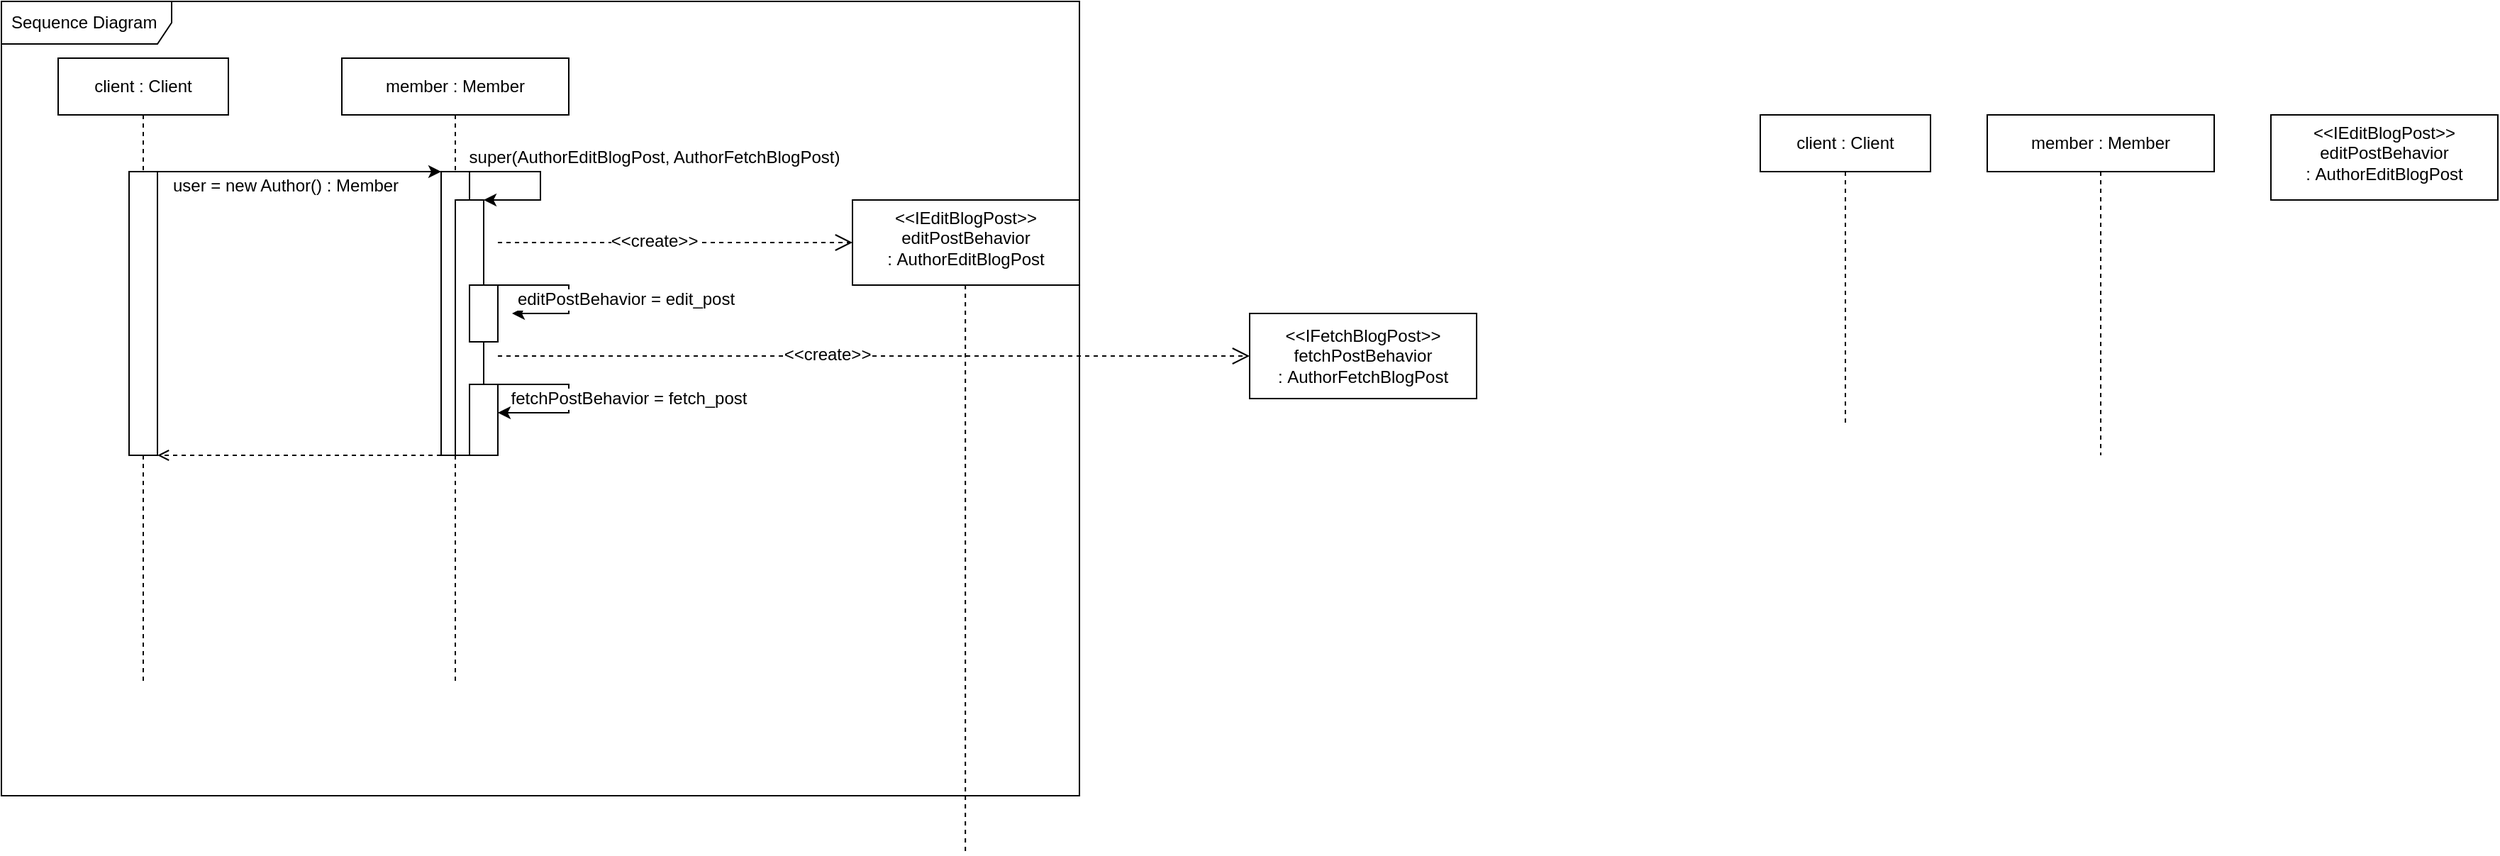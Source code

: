 <mxfile version="15.4.0" type="device"><diagram id="meEq63aQdddgr-qzLDVM" name="Sequence Diagram"><mxGraphModel dx="3355" dy="2108" grid="1" gridSize="10" guides="1" tooltips="1" connect="1" arrows="1" fold="1" page="1" pageScale="1" pageWidth="850" pageHeight="1100" math="0" shadow="0"><root><mxCell id="HGWOhh141RauU3ivOmNG-0"/><mxCell id="HGWOhh141RauU3ivOmNG-1" style="" parent="HGWOhh141RauU3ivOmNG-0"/><mxCell id="zS99f2Io78jwhFGjfong-0" value="Sequence Diagram" style="shape=umlFrame;whiteSpace=wrap;html=1;width=120;height=30;boundedLbl=1;verticalAlign=middle;align=left;spacingLeft=5;fontSize=12;fillColor=default;" vertex="1" parent="HGWOhh141RauU3ivOmNG-1"><mxGeometry x="40" y="40" width="760" height="560" as="geometry"/></mxCell><mxCell id="zS99f2Io78jwhFGjfong-4" value="Actors" style="" parent="HGWOhh141RauU3ivOmNG-0"/><mxCell id="zS99f2Io78jwhFGjfong-5" value="client : Client" style="rounded=0;whiteSpace=wrap;html=1;" vertex="1" parent="zS99f2Io78jwhFGjfong-4"><mxGeometry x="80" y="80" width="120" height="40" as="geometry"/></mxCell><mxCell id="zS99f2Io78jwhFGjfong-6" style="rounded=0;orthogonalLoop=1;jettySize=auto;html=1;endArrow=none;endFill=0;dashed=1;exitX=0.5;exitY=1;exitDx=0;exitDy=0;" edge="1" parent="zS99f2Io78jwhFGjfong-4" source="zS99f2Io78jwhFGjfong-5"><mxGeometry x="79.5" y="80" as="geometry"><mxPoint x="140" y="520.333" as="targetPoint"/><mxPoint x="140" y="140" as="sourcePoint"/></mxGeometry></mxCell><mxCell id="zS99f2Io78jwhFGjfong-7" value="member : Member" style="rounded=0;whiteSpace=wrap;html=1;" vertex="1" parent="zS99f2Io78jwhFGjfong-4"><mxGeometry x="280" y="80" width="160" height="40" as="geometry"/></mxCell><mxCell id="zS99f2Io78jwhFGjfong-8" style="rounded=0;orthogonalLoop=1;jettySize=auto;html=1;endArrow=none;endFill=0;dashed=1;exitX=0.5;exitY=1;exitDx=0;exitDy=0;" edge="1" source="zS99f2Io78jwhFGjfong-7" parent="zS99f2Io78jwhFGjfong-4"><mxGeometry x="279.5" y="80" as="geometry"><mxPoint x="360" y="520" as="targetPoint"/><mxPoint x="340" y="140" as="sourcePoint"/></mxGeometry></mxCell><mxCell id="zS99f2Io78jwhFGjfong-16" value="&amp;lt;&amp;lt;IEditBlogPost&amp;gt;&amp;gt;&lt;br&gt;editPostBehavior :&amp;nbsp;&lt;span style=&quot;background-color: rgb(255 , 255 , 255)&quot;&gt;AuthorEditBlogPost&lt;/span&gt;&lt;br&gt;&amp;nbsp;" style="rounded=0;whiteSpace=wrap;html=1;spacingTop=7;" vertex="1" parent="zS99f2Io78jwhFGjfong-4"><mxGeometry x="640" y="180" width="160" height="60" as="geometry"/></mxCell><mxCell id="zS99f2Io78jwhFGjfong-17" style="edgeStyle=none;rounded=0;orthogonalLoop=1;jettySize=auto;html=1;entryX=0;entryY=0.5;entryDx=0;entryDy=0;fontSize=11;endArrow=open;endFill=0;dashed=1;endSize=10;" edge="1" parent="zS99f2Io78jwhFGjfong-4" target="zS99f2Io78jwhFGjfong-16"><mxGeometry relative="1" as="geometry"><mxPoint x="390" y="210" as="sourcePoint"/></mxGeometry></mxCell><mxCell id="zS99f2Io78jwhFGjfong-19" value="&amp;lt;&amp;lt;create&amp;gt;&amp;gt;" style="edgeLabel;html=1;align=center;verticalAlign=middle;resizable=0;points=[];fontSize=12;" vertex="1" connectable="0" parent="zS99f2Io78jwhFGjfong-17"><mxGeometry x="-0.125" y="1" relative="1" as="geometry"><mxPoint as="offset"/></mxGeometry></mxCell><mxCell id="zS99f2Io78jwhFGjfong-21" style="edgeStyle=orthogonalEdgeStyle;rounded=0;orthogonalLoop=1;jettySize=auto;html=1;fontSize=20;endArrow=classic;endFill=1;exitX=1;exitY=0;exitDx=0;exitDy=0;entryX=1;entryY=0;entryDx=0;entryDy=0;" edge="1" parent="zS99f2Io78jwhFGjfong-4" source="zS99f2Io78jwhFGjfong-13" target="zS99f2Io78jwhFGjfong-20"><mxGeometry relative="1" as="geometry"><mxPoint x="370" y="170" as="sourcePoint"/><mxPoint x="570" y="170" as="targetPoint"/><Array as="points"><mxPoint x="420" y="160"/><mxPoint x="420" y="180"/></Array></mxGeometry></mxCell><mxCell id="zS99f2Io78jwhFGjfong-22" value="super(AuthorEditBlogPost, AuthorFetchBlogPost)" style="edgeLabel;html=1;align=center;verticalAlign=middle;resizable=0;points=[];fontSize=12;" vertex="1" connectable="0" parent="zS99f2Io78jwhFGjfong-21"><mxGeometry x="-0.708" relative="1" as="geometry"><mxPoint x="114" y="-10" as="offset"/></mxGeometry></mxCell><mxCell id="zS99f2Io78jwhFGjfong-24" style="edgeStyle=orthogonalEdgeStyle;rounded=0;orthogonalLoop=1;jettySize=auto;html=1;fontSize=20;endArrow=classic;endFill=1;exitX=1;exitY=0;exitDx=0;exitDy=0;entryX=1;entryY=0;entryDx=0;entryDy=0;" edge="1" parent="zS99f2Io78jwhFGjfong-4"><mxGeometry relative="1" as="geometry"><mxPoint x="390" y="240.0" as="sourcePoint"/><mxPoint x="400" y="260.0" as="targetPoint"/><Array as="points"><mxPoint x="440" y="240"/><mxPoint x="440" y="260"/></Array></mxGeometry></mxCell><mxCell id="zS99f2Io78jwhFGjfong-25" value="editPostBehavior = edit_post" style="edgeLabel;html=1;align=center;verticalAlign=middle;resizable=0;points=[];fontSize=12;" vertex="1" connectable="0" parent="zS99f2Io78jwhFGjfong-24"><mxGeometry x="-0.708" relative="1" as="geometry"><mxPoint x="74" y="10" as="offset"/></mxGeometry></mxCell><mxCell id="zS99f2Io78jwhFGjfong-26" style="edgeStyle=none;rounded=0;orthogonalLoop=1;jettySize=auto;html=1;entryX=0;entryY=0.5;entryDx=0;entryDy=0;fontSize=11;endArrow=open;endFill=0;dashed=1;endSize=10;" edge="1" target="zS99f2Io78jwhFGjfong-28" parent="zS99f2Io78jwhFGjfong-4"><mxGeometry relative="1" as="geometry"><mxPoint x="390" y="290" as="sourcePoint"/></mxGeometry></mxCell><mxCell id="zS99f2Io78jwhFGjfong-27" value="&amp;lt;&amp;lt;create&amp;gt;&amp;gt;" style="edgeLabel;html=1;align=center;verticalAlign=middle;resizable=0;points=[];fontSize=12;" vertex="1" connectable="0" parent="zS99f2Io78jwhFGjfong-26"><mxGeometry x="-0.125" y="1" relative="1" as="geometry"><mxPoint as="offset"/></mxGeometry></mxCell><mxCell id="zS99f2Io78jwhFGjfong-28" value="&amp;lt;&amp;lt;IFetchBlogPost&amp;gt;&amp;gt;&lt;br&gt;fetchPostBehavior :&amp;nbsp;&lt;span style=&quot;background-color: rgb(255 , 255 , 255)&quot;&gt;AuthorFetchBlogPost&lt;/span&gt;" style="rounded=0;whiteSpace=wrap;html=1;spacingTop=0;" vertex="1" parent="zS99f2Io78jwhFGjfong-4"><mxGeometry x="920" y="260" width="160" height="60" as="geometry"/></mxCell><mxCell id="zS99f2Io78jwhFGjfong-29" style="edgeStyle=orthogonalEdgeStyle;rounded=0;orthogonalLoop=1;jettySize=auto;html=1;fontSize=20;endArrow=classic;endFill=1;exitX=1;exitY=0;exitDx=0;exitDy=0;" edge="1" parent="zS99f2Io78jwhFGjfong-4" target="zS99f2Io78jwhFGjfong-31"><mxGeometry relative="1" as="geometry"><mxPoint x="390" y="310.0" as="sourcePoint"/><mxPoint x="400" y="330.0" as="targetPoint"/><Array as="points"><mxPoint x="440" y="310"/><mxPoint x="440" y="330"/></Array></mxGeometry></mxCell><mxCell id="zS99f2Io78jwhFGjfong-30" value="fetchPostBehavior = fetch_post" style="edgeLabel;html=1;align=center;verticalAlign=middle;resizable=0;points=[];fontSize=12;" vertex="1" connectable="0" parent="zS99f2Io78jwhFGjfong-29"><mxGeometry x="-0.708" relative="1" as="geometry"><mxPoint x="74" y="10" as="offset"/></mxGeometry></mxCell><mxCell id="zS99f2Io78jwhFGjfong-33" style="edgeStyle=orthogonalEdgeStyle;rounded=0;orthogonalLoop=1;jettySize=auto;html=1;fontSize=12;endArrow=open;endFill=0;dashed=1;" edge="1" parent="zS99f2Io78jwhFGjfong-4" source="zS99f2Io78jwhFGjfong-13" target="zS99f2Io78jwhFGjfong-12"><mxGeometry relative="1" as="geometry"><Array as="points"><mxPoint x="240" y="360"/><mxPoint x="240" y="360"/></Array></mxGeometry></mxCell><mxCell id="zS99f2Io78jwhFGjfong-34" style="rounded=0;orthogonalLoop=1;jettySize=auto;html=1;endArrow=none;endFill=0;dashed=1;exitX=0.5;exitY=1;exitDx=0;exitDy=0;" edge="1" parent="zS99f2Io78jwhFGjfong-4"><mxGeometry x="639.08" y="200" as="geometry"><mxPoint x="719.58" y="640" as="targetPoint"/><mxPoint x="719.58" y="240" as="sourcePoint"/></mxGeometry></mxCell><mxCell id="zS99f2Io78jwhFGjfong-35" value="client : Client" style="rounded=0;whiteSpace=wrap;html=1;" vertex="1" parent="zS99f2Io78jwhFGjfong-4"><mxGeometry x="1280" y="120" width="120" height="40" as="geometry"/></mxCell><mxCell id="zS99f2Io78jwhFGjfong-36" style="rounded=0;orthogonalLoop=1;jettySize=auto;html=1;endArrow=none;endFill=0;dashed=1;exitX=0.5;exitY=1;exitDx=0;exitDy=0;" edge="1" source="zS99f2Io78jwhFGjfong-35" parent="zS99f2Io78jwhFGjfong-4"><mxGeometry x="1259.5" y="340" as="geometry"><mxPoint x="1340" y="340" as="targetPoint"/><mxPoint x="1320" y="400" as="sourcePoint"/></mxGeometry></mxCell><mxCell id="zS99f2Io78jwhFGjfong-37" style="rounded=0;orthogonalLoop=1;jettySize=auto;html=1;endArrow=none;endFill=0;dashed=1;exitX=0.5;exitY=1;exitDx=0;exitDy=0;" edge="1" source="zS99f2Io78jwhFGjfong-38" parent="zS99f2Io78jwhFGjfong-4"><mxGeometry x="1459.5" y="340" as="geometry"><mxPoint x="1520" y="360" as="targetPoint"/><mxPoint x="1520" y="400" as="sourcePoint"/></mxGeometry></mxCell><mxCell id="zS99f2Io78jwhFGjfong-38" value="member : Member" style="rounded=0;whiteSpace=wrap;html=1;" vertex="1" parent="zS99f2Io78jwhFGjfong-4"><mxGeometry x="1440" y="120" width="160" height="40" as="geometry"/></mxCell><mxCell id="zS99f2Io78jwhFGjfong-39" value="&amp;lt;&amp;lt;IEditBlogPost&amp;gt;&amp;gt;&lt;br&gt;editPostBehavior :&amp;nbsp;&lt;span style=&quot;background-color: rgb(255 , 255 , 255)&quot;&gt;AuthorEditBlogPost&lt;/span&gt;&lt;br&gt;&amp;nbsp;" style="rounded=0;whiteSpace=wrap;html=1;spacingTop=7;" vertex="1" parent="zS99f2Io78jwhFGjfong-4"><mxGeometry x="1640" y="120" width="160" height="60" as="geometry"/></mxCell><mxCell id="zS99f2Io78jwhFGjfong-1" value="Flow" style="" parent="HGWOhh141RauU3ivOmNG-0"/><mxCell id="zS99f2Io78jwhFGjfong-14" style="edgeStyle=none;rounded=0;orthogonalLoop=1;jettySize=auto;html=1;fontSize=20;endArrow=classic;endFill=1;exitX=1;exitY=0;exitDx=0;exitDy=0;entryX=0;entryY=0;entryDx=0;entryDy=0;" edge="1" parent="zS99f2Io78jwhFGjfong-1" source="zS99f2Io78jwhFGjfong-12" target="zS99f2Io78jwhFGjfong-13"><mxGeometry relative="1" as="geometry"/></mxCell><mxCell id="zS99f2Io78jwhFGjfong-15" value="user = new Author() : Member" style="edgeLabel;html=1;align=center;verticalAlign=middle;resizable=0;points=[];fontSize=12;" vertex="1" connectable="0" parent="zS99f2Io78jwhFGjfong-14"><mxGeometry x="-0.708" relative="1" as="geometry"><mxPoint x="61" y="10" as="offset"/></mxGeometry></mxCell><mxCell id="zS99f2Io78jwhFGjfong-12" value="" style="rounded=0;whiteSpace=wrap;html=1;fontSize=20;align=left;verticalAlign=top;" vertex="1" parent="zS99f2Io78jwhFGjfong-1"><mxGeometry x="130" y="160" width="20" height="200" as="geometry"/></mxCell><mxCell id="zS99f2Io78jwhFGjfong-13" value="" style="rounded=0;whiteSpace=wrap;html=1;fontSize=20;align=left;verticalAlign=top;" vertex="1" parent="zS99f2Io78jwhFGjfong-1"><mxGeometry x="350" y="160" width="20" height="200" as="geometry"/></mxCell><mxCell id="zS99f2Io78jwhFGjfong-20" value="" style="rounded=0;whiteSpace=wrap;html=1;fontSize=20;align=left;verticalAlign=top;" vertex="1" parent="zS99f2Io78jwhFGjfong-1"><mxGeometry x="360" y="180" width="20" height="180" as="geometry"/></mxCell><mxCell id="zS99f2Io78jwhFGjfong-23" value="" style="rounded=0;whiteSpace=wrap;html=1;fontSize=20;align=left;verticalAlign=top;" vertex="1" parent="zS99f2Io78jwhFGjfong-1"><mxGeometry x="370" y="240" width="20" height="40" as="geometry"/></mxCell><mxCell id="zS99f2Io78jwhFGjfong-31" value="" style="rounded=0;whiteSpace=wrap;html=1;fontSize=20;align=left;verticalAlign=top;" vertex="1" parent="zS99f2Io78jwhFGjfong-1"><mxGeometry x="370" y="310" width="20" height="50" as="geometry"/></mxCell></root></mxGraphModel></diagram></mxfile>